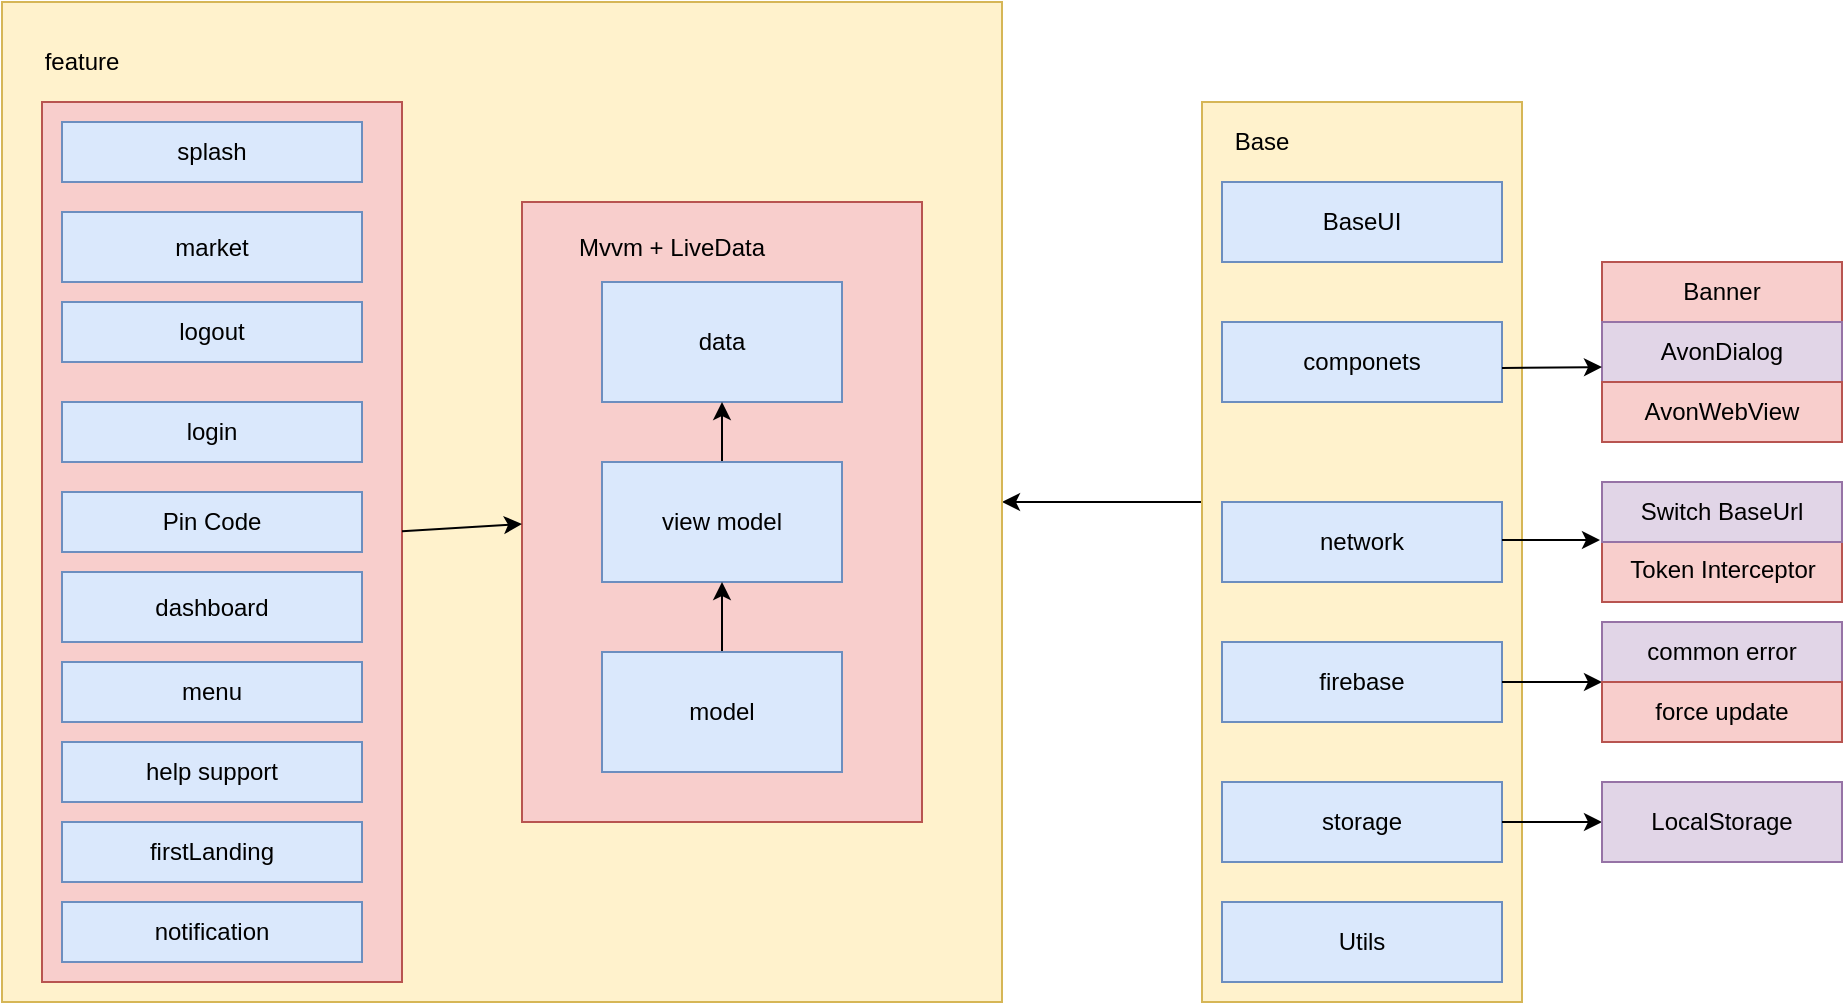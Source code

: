 <mxfile version="14.0.3" type="github">
  <diagram id="4HwvLczh9sj1ICOomC-G" name="Page-1">
    <mxGraphModel dx="1029" dy="1717" grid="1" gridSize="10" guides="1" tooltips="1" connect="1" arrows="1" fold="1" page="1" pageScale="1" pageWidth="827" pageHeight="1169" background="#ffffff" math="0" shadow="0">
      <root>
        <mxCell id="0" />
        <mxCell id="1" parent="0" />
        <mxCell id="UJhaEMTks4X15ywETsPg-67" value="" style="edgeStyle=orthogonalEdgeStyle;rounded=0;orthogonalLoop=1;jettySize=auto;html=1;" edge="1" parent="1" source="UJhaEMTks4X15ywETsPg-1" target="UJhaEMTks4X15ywETsPg-39">
          <mxGeometry relative="1" as="geometry">
            <Array as="points">
              <mxPoint x="610" y="-50" />
              <mxPoint x="610" y="-50" />
            </Array>
          </mxGeometry>
        </mxCell>
        <mxCell id="UJhaEMTks4X15ywETsPg-1" value="" style="rounded=0;whiteSpace=wrap;html=1;fillColor=#fff2cc;strokeColor=#d6b656;" vertex="1" parent="1">
          <mxGeometry x="640" y="-250" width="160" height="450" as="geometry" />
        </mxCell>
        <mxCell id="UJhaEMTks4X15ywETsPg-2" value="BaseUI" style="rounded=0;whiteSpace=wrap;html=1;fillColor=#dae8fc;strokeColor=#6c8ebf;" vertex="1" parent="1">
          <mxGeometry x="650" y="-210" width="140" height="40" as="geometry" />
        </mxCell>
        <mxCell id="UJhaEMTks4X15ywETsPg-3" value="Base" style="text;html=1;strokeColor=none;fillColor=none;align=center;verticalAlign=middle;whiteSpace=wrap;rounded=0;" vertex="1" parent="1">
          <mxGeometry x="650" y="-240" width="40" height="20" as="geometry" />
        </mxCell>
        <mxCell id="UJhaEMTks4X15ywETsPg-4" value="" style="rounded=0;whiteSpace=wrap;html=1;fillColor=#dae8fc;strokeColor=#6c8ebf;" vertex="1" parent="1">
          <mxGeometry x="650" y="-140" width="140" height="40" as="geometry" />
        </mxCell>
        <mxCell id="UJhaEMTks4X15ywETsPg-5" value="componets" style="text;html=1;strokeColor=none;fillColor=none;align=center;verticalAlign=middle;whiteSpace=wrap;rounded=0;" vertex="1" parent="1">
          <mxGeometry x="700" y="-130" width="40" height="20" as="geometry" />
        </mxCell>
        <mxCell id="UJhaEMTks4X15ywETsPg-7" value="" style="rounded=0;whiteSpace=wrap;html=1;" vertex="1" parent="1">
          <mxGeometry x="840" y="-160" width="120" height="80" as="geometry" />
        </mxCell>
        <mxCell id="UJhaEMTks4X15ywETsPg-8" value="Banner" style="rounded=0;whiteSpace=wrap;html=1;fillColor=#f8cecc;strokeColor=#b85450;" vertex="1" parent="1">
          <mxGeometry x="840" y="-170" width="120" height="30" as="geometry" />
        </mxCell>
        <mxCell id="UJhaEMTks4X15ywETsPg-9" value="AvonDialog" style="rounded=0;whiteSpace=wrap;html=1;fillColor=#e1d5e7;strokeColor=#9673a6;" vertex="1" parent="1">
          <mxGeometry x="840" y="-140" width="120" height="30" as="geometry" />
        </mxCell>
        <mxCell id="UJhaEMTks4X15ywETsPg-10" value="AvonWebView" style="rounded=0;whiteSpace=wrap;html=1;fillColor=#f8cecc;strokeColor=#b85450;" vertex="1" parent="1">
          <mxGeometry x="840" y="-110" width="120" height="30" as="geometry" />
        </mxCell>
        <mxCell id="UJhaEMTks4X15ywETsPg-13" value="network" style="rounded=0;whiteSpace=wrap;html=1;fillColor=#dae8fc;strokeColor=#6c8ebf;" vertex="1" parent="1">
          <mxGeometry x="650" y="-50" width="140" height="40" as="geometry" />
        </mxCell>
        <mxCell id="UJhaEMTks4X15ywETsPg-15" value="" style="rounded=0;whiteSpace=wrap;html=1;fillColor=#f8cecc;strokeColor=#b85450;" vertex="1" parent="1">
          <mxGeometry x="840" y="-60" width="120" height="60" as="geometry" />
        </mxCell>
        <mxCell id="UJhaEMTks4X15ywETsPg-17" value="&lt;span&gt;Token Interceptor&lt;/span&gt;" style="verticalLabelPosition=bottom;verticalAlign=top;html=1;shape=mxgraph.basic.rect;fillColor2=none;strokeWidth=1;size=20;indent=5;fillColor=#e1d5e7;strokeColor=#9673a6;" vertex="1" parent="1">
          <mxGeometry x="840" y="-60" width="120" height="30" as="geometry" />
        </mxCell>
        <mxCell id="UJhaEMTks4X15ywETsPg-18" value="Switch BaseUrl" style="text;html=1;strokeColor=none;fillColor=none;align=center;verticalAlign=middle;whiteSpace=wrap;rounded=0;" vertex="1" parent="1">
          <mxGeometry x="855" y="-55" width="90" height="20" as="geometry" />
        </mxCell>
        <mxCell id="UJhaEMTks4X15ywETsPg-20" value="firebase" style="rounded=0;whiteSpace=wrap;html=1;fillColor=#dae8fc;strokeColor=#6c8ebf;" vertex="1" parent="1">
          <mxGeometry x="650" y="20" width="140" height="40" as="geometry" />
        </mxCell>
        <mxCell id="UJhaEMTks4X15ywETsPg-21" value="" style="endArrow=classic;html=1;" edge="1" parent="1">
          <mxGeometry width="50" height="50" relative="1" as="geometry">
            <mxPoint x="790" y="40" as="sourcePoint" />
            <mxPoint x="840" y="40" as="targetPoint" />
          </mxGeometry>
        </mxCell>
        <mxCell id="UJhaEMTks4X15ywETsPg-23" value="" style="rounded=0;whiteSpace=wrap;html=1;" vertex="1" parent="1">
          <mxGeometry x="840" y="10" width="120" height="60" as="geometry" />
        </mxCell>
        <mxCell id="UJhaEMTks4X15ywETsPg-24" value="" style="endArrow=classic;html=1;" edge="1" parent="1">
          <mxGeometry width="50" height="50" relative="1" as="geometry">
            <mxPoint x="790" y="-31" as="sourcePoint" />
            <mxPoint x="839" y="-31" as="targetPoint" />
          </mxGeometry>
        </mxCell>
        <mxCell id="UJhaEMTks4X15ywETsPg-30" value="" style="endArrow=classic;html=1;entryX=0;entryY=0.75;entryDx=0;entryDy=0;" edge="1" parent="1" target="UJhaEMTks4X15ywETsPg-9">
          <mxGeometry width="50" height="50" relative="1" as="geometry">
            <mxPoint x="790" y="-117" as="sourcePoint" />
            <mxPoint x="840" y="-170" as="targetPoint" />
          </mxGeometry>
        </mxCell>
        <mxCell id="UJhaEMTks4X15ywETsPg-32" value="common error" style="rounded=0;whiteSpace=wrap;html=1;fillColor=#e1d5e7;strokeColor=#9673a6;" vertex="1" parent="1">
          <mxGeometry x="840" y="10" width="120" height="30" as="geometry" />
        </mxCell>
        <mxCell id="UJhaEMTks4X15ywETsPg-33" value="force update" style="rounded=0;whiteSpace=wrap;html=1;fillColor=#f8cecc;strokeColor=#b85450;" vertex="1" parent="1">
          <mxGeometry x="840" y="40" width="120" height="30" as="geometry" />
        </mxCell>
        <mxCell id="UJhaEMTks4X15ywETsPg-34" value="storage" style="rounded=0;whiteSpace=wrap;html=1;fillColor=#dae8fc;strokeColor=#6c8ebf;" vertex="1" parent="1">
          <mxGeometry x="650" y="90" width="140" height="40" as="geometry" />
        </mxCell>
        <mxCell id="UJhaEMTks4X15ywETsPg-35" value="" style="endArrow=classic;html=1;" edge="1" parent="1" target="UJhaEMTks4X15ywETsPg-36">
          <mxGeometry width="50" height="50" relative="1" as="geometry">
            <mxPoint x="790" y="110" as="sourcePoint" />
            <mxPoint x="830" y="110" as="targetPoint" />
          </mxGeometry>
        </mxCell>
        <mxCell id="UJhaEMTks4X15ywETsPg-36" value="LocalStorage" style="rounded=0;whiteSpace=wrap;html=1;fillColor=#e1d5e7;strokeColor=#9673a6;" vertex="1" parent="1">
          <mxGeometry x="840" y="90" width="120" height="40" as="geometry" />
        </mxCell>
        <mxCell id="UJhaEMTks4X15ywETsPg-37" value="Utils" style="rounded=0;whiteSpace=wrap;html=1;fillColor=#dae8fc;strokeColor=#6c8ebf;" vertex="1" parent="1">
          <mxGeometry x="650" y="150" width="140" height="40" as="geometry" />
        </mxCell>
        <mxCell id="UJhaEMTks4X15ywETsPg-39" value="" style="rounded=0;whiteSpace=wrap;html=1;fillColor=#fff2cc;strokeColor=#d6b656;" vertex="1" parent="1">
          <mxGeometry x="40" y="-300" width="500" height="500" as="geometry" />
        </mxCell>
        <mxCell id="UJhaEMTks4X15ywETsPg-40" value="feature" style="text;html=1;strokeColor=none;fillColor=none;align=center;verticalAlign=middle;whiteSpace=wrap;rounded=0;" vertex="1" parent="1">
          <mxGeometry x="60" y="-280" width="40" height="20" as="geometry" />
        </mxCell>
        <mxCell id="UJhaEMTks4X15ywETsPg-41" value="" style="rounded=0;whiteSpace=wrap;html=1;fillColor=#f8cecc;strokeColor=#b85450;" vertex="1" parent="1">
          <mxGeometry x="300" y="-200" width="200" height="310" as="geometry" />
        </mxCell>
        <mxCell id="UJhaEMTks4X15ywETsPg-43" value="" style="rounded=0;whiteSpace=wrap;html=1;fillColor=#f8cecc;strokeColor=#b85450;" vertex="1" parent="1">
          <mxGeometry x="60" y="-250" width="180" height="440" as="geometry" />
        </mxCell>
        <mxCell id="UJhaEMTks4X15ywETsPg-44" value="splash" style="rounded=0;whiteSpace=wrap;html=1;fillColor=#dae8fc;strokeColor=#6c8ebf;" vertex="1" parent="1">
          <mxGeometry x="70" y="-240" width="150" height="30" as="geometry" />
        </mxCell>
        <mxCell id="UJhaEMTks4X15ywETsPg-45" value="login" style="rounded=0;whiteSpace=wrap;html=1;fillColor=#dae8fc;strokeColor=#6c8ebf;" vertex="1" parent="1">
          <mxGeometry x="70" y="-100" width="150" height="30" as="geometry" />
        </mxCell>
        <mxCell id="UJhaEMTks4X15ywETsPg-46" value="market" style="rounded=0;whiteSpace=wrap;html=1;fillColor=#dae8fc;strokeColor=#6c8ebf;" vertex="1" parent="1">
          <mxGeometry x="70" y="-195" width="150" height="35" as="geometry" />
        </mxCell>
        <mxCell id="UJhaEMTks4X15ywETsPg-47" value="Pin Code" style="rounded=0;whiteSpace=wrap;html=1;fillColor=#dae8fc;strokeColor=#6c8ebf;" vertex="1" parent="1">
          <mxGeometry x="70" y="-55" width="150" height="30" as="geometry" />
        </mxCell>
        <mxCell id="UJhaEMTks4X15ywETsPg-48" value="dashboard" style="rounded=0;whiteSpace=wrap;html=1;fillColor=#dae8fc;strokeColor=#6c8ebf;" vertex="1" parent="1">
          <mxGeometry x="70" y="-15" width="150" height="35" as="geometry" />
        </mxCell>
        <mxCell id="UJhaEMTks4X15ywETsPg-49" value="menu" style="rounded=0;whiteSpace=wrap;html=1;fillColor=#dae8fc;strokeColor=#6c8ebf;" vertex="1" parent="1">
          <mxGeometry x="70" y="30" width="150" height="30" as="geometry" />
        </mxCell>
        <mxCell id="UJhaEMTks4X15ywETsPg-50" value="help support" style="rounded=0;whiteSpace=wrap;html=1;fillColor=#dae8fc;strokeColor=#6c8ebf;" vertex="1" parent="1">
          <mxGeometry x="70" y="70" width="150" height="30" as="geometry" />
        </mxCell>
        <mxCell id="UJhaEMTks4X15ywETsPg-51" value="firstLanding" style="rounded=0;whiteSpace=wrap;html=1;fillColor=#dae8fc;strokeColor=#6c8ebf;" vertex="1" parent="1">
          <mxGeometry x="70" y="110" width="150" height="30" as="geometry" />
        </mxCell>
        <mxCell id="UJhaEMTks4X15ywETsPg-52" value="notification" style="rounded=0;whiteSpace=wrap;html=1;fillColor=#dae8fc;strokeColor=#6c8ebf;" vertex="1" parent="1">
          <mxGeometry x="70" y="150" width="150" height="30" as="geometry" />
        </mxCell>
        <mxCell id="UJhaEMTks4X15ywETsPg-54" value="logout" style="rounded=0;whiteSpace=wrap;html=1;fillColor=#dae8fc;strokeColor=#6c8ebf;" vertex="1" parent="1">
          <mxGeometry x="70" y="-150" width="150" height="30" as="geometry" />
        </mxCell>
        <mxCell id="UJhaEMTks4X15ywETsPg-60" value="data" style="rounded=0;whiteSpace=wrap;html=1;fillColor=#dae8fc;strokeColor=#6c8ebf;" vertex="1" parent="1">
          <mxGeometry x="340" y="-160" width="120" height="60" as="geometry" />
        </mxCell>
        <mxCell id="UJhaEMTks4X15ywETsPg-65" value="" style="edgeStyle=orthogonalEdgeStyle;rounded=0;orthogonalLoop=1;jettySize=auto;html=1;entryX=0.5;entryY=1;entryDx=0;entryDy=0;" edge="1" parent="1" source="UJhaEMTks4X15ywETsPg-61" target="UJhaEMTks4X15ywETsPg-60">
          <mxGeometry relative="1" as="geometry">
            <mxPoint x="400" y="-90" as="targetPoint" />
          </mxGeometry>
        </mxCell>
        <mxCell id="UJhaEMTks4X15ywETsPg-61" value="view model" style="rounded=0;whiteSpace=wrap;html=1;fillColor=#dae8fc;strokeColor=#6c8ebf;" vertex="1" parent="1">
          <mxGeometry x="340" y="-70" width="120" height="60" as="geometry" />
        </mxCell>
        <mxCell id="UJhaEMTks4X15ywETsPg-64" style="edgeStyle=orthogonalEdgeStyle;rounded=0;orthogonalLoop=1;jettySize=auto;html=1;exitX=0.5;exitY=0;exitDx=0;exitDy=0;entryX=0.5;entryY=1;entryDx=0;entryDy=0;" edge="1" parent="1" source="UJhaEMTks4X15ywETsPg-62" target="UJhaEMTks4X15ywETsPg-61">
          <mxGeometry relative="1" as="geometry" />
        </mxCell>
        <mxCell id="UJhaEMTks4X15ywETsPg-62" value="model" style="rounded=0;whiteSpace=wrap;html=1;fillColor=#dae8fc;strokeColor=#6c8ebf;" vertex="1" parent="1">
          <mxGeometry x="340" y="25" width="120" height="60" as="geometry" />
        </mxCell>
        <mxCell id="UJhaEMTks4X15ywETsPg-63" value="Mvvm + LiveData" style="text;html=1;strokeColor=none;fillColor=none;align=center;verticalAlign=middle;whiteSpace=wrap;rounded=0;" vertex="1" parent="1">
          <mxGeometry x="290" y="-187.5" width="170" height="20" as="geometry" />
        </mxCell>
        <mxCell id="UJhaEMTks4X15ywETsPg-66" value="" style="endArrow=classic;html=1;" edge="1" parent="1" source="UJhaEMTks4X15ywETsPg-43" target="UJhaEMTks4X15ywETsPg-41">
          <mxGeometry width="50" height="50" relative="1" as="geometry">
            <mxPoint x="310" y="320" as="sourcePoint" />
            <mxPoint x="360" y="270" as="targetPoint" />
          </mxGeometry>
        </mxCell>
      </root>
    </mxGraphModel>
  </diagram>
</mxfile>
